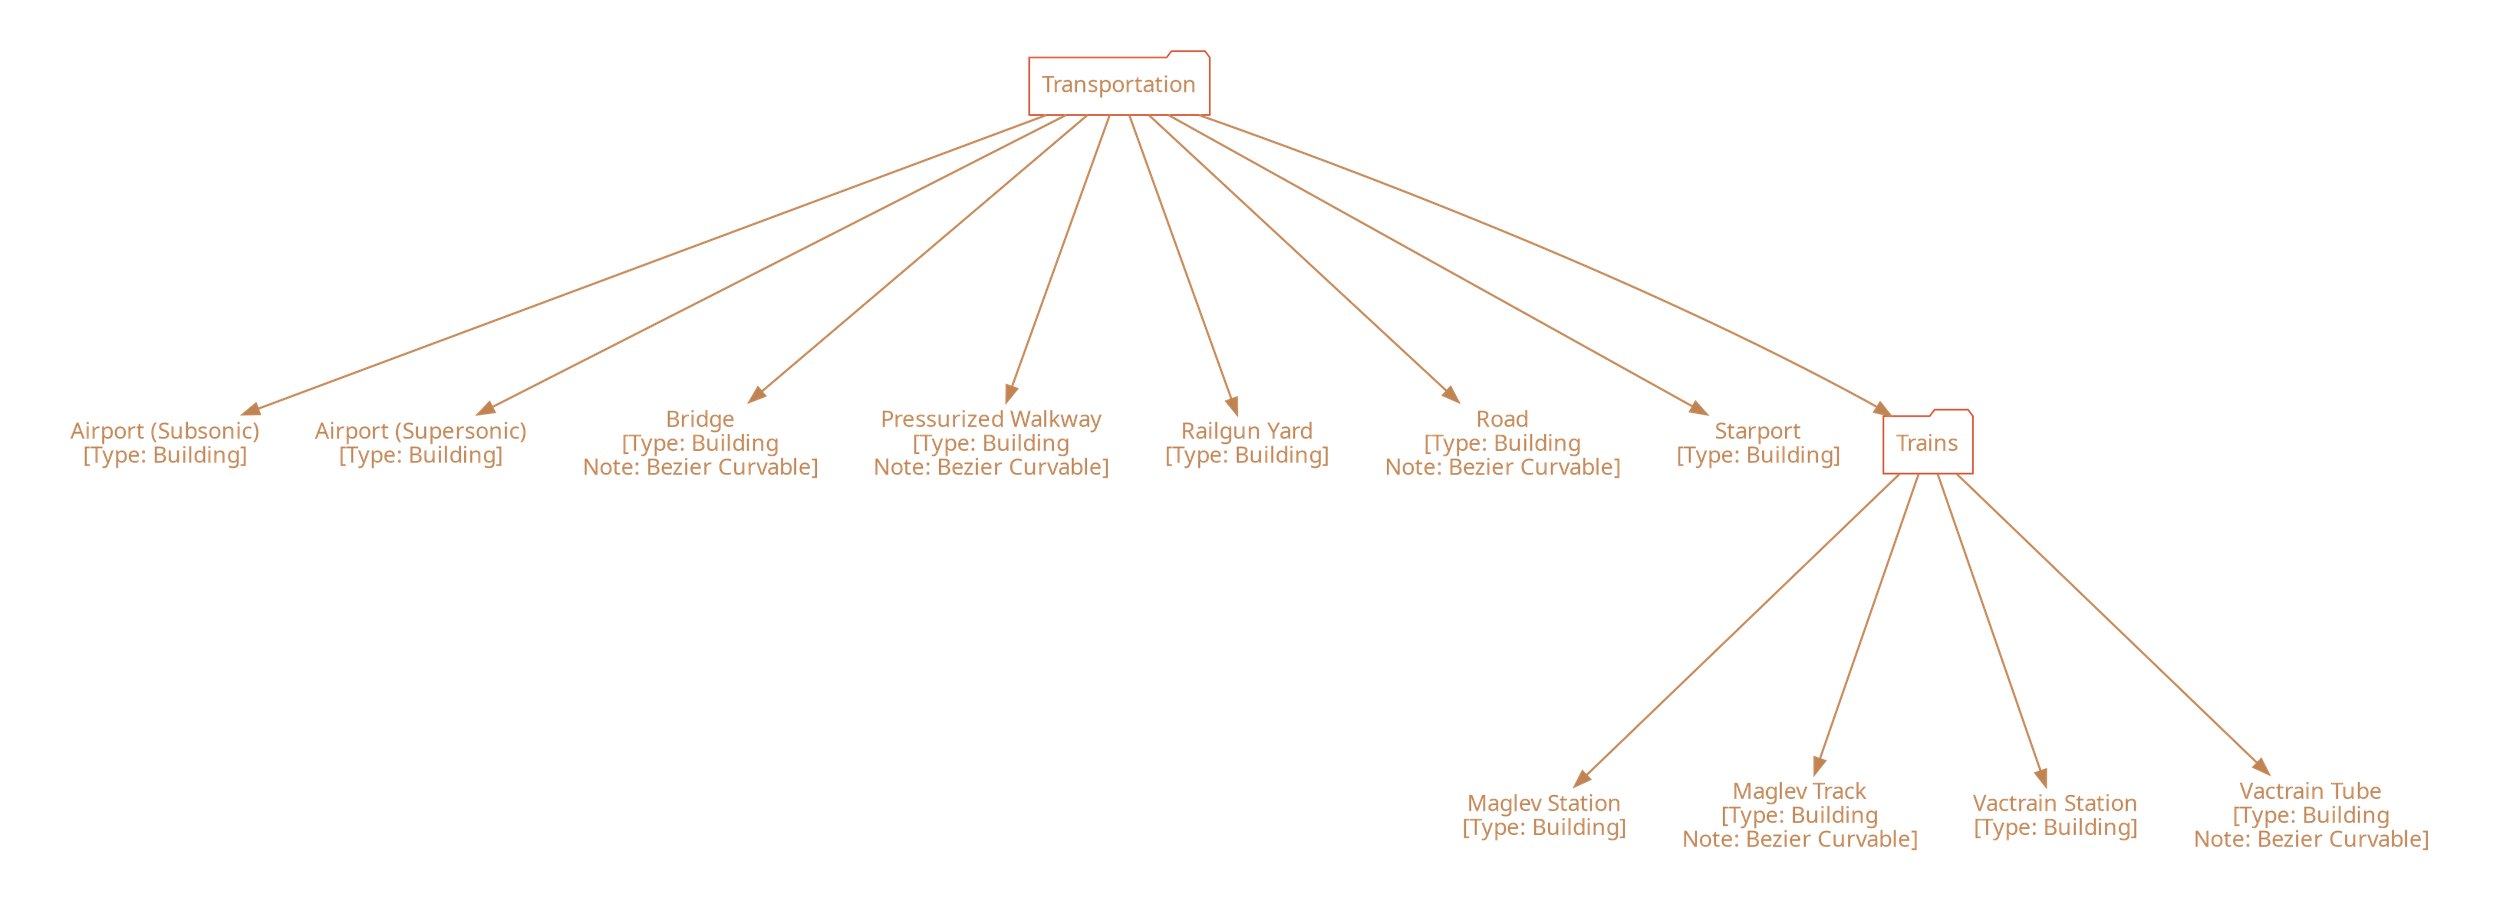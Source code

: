 /*
  This is part of the Avaneya Project Crew Handbook.
  Copyright (C) 2010, 2011, 2012
    Kshatra Corp.
  See the file License for copying conditions.
  
  To manually compile:
      $ sudo aptitude install graphviz
      $ twopi -Tpdf Units_User_Basic_Transportation.twopi.gv -o Units_User_Basic_Transportation.pdf
*/

digraph Units_User_Basic_Transportation
{
    // Graph attributes...
	bgcolor="transparent";
	margin="0";
	ratio="auto";
    ranksep="2.5";
    pad="0.5,0.5";
    compound="true";
    overlap="vpsc";
    root="Transportation";

	// Node attributes...
	node[color="#d3502dff"];
	node[fillcolor="gray10"];
    node[fontcolor="#c08453ff"];
    node[fontname="Ubuntu"];
    node[shape="none"]
	
	// Edge attributes...
	edge[color="#c08453ff"];
	edge[penwidth="1.3"];

    // Units...
    "Airport (Subsonic)"[label="Airport (Subsonic)\n[Type: Building]"];
    "Airport (Supersonic)"[label="Airport (Supersonic)\n[Type: Building]"];
    "Bridge"[label="Bridge\n[Type: Building\nNote: Bezier Curvable]"];
    "Maglev Station"[label="Maglev Station\n[Type: Building]"];
    "Maglev Track"[label="Maglev Track\n[Type: Building\nNote: Bezier Curvable]"];
    "Pressurized Walkway"[label="Pressurized Walkway\n[Type: Building\nNote: Bezier Curvable]"];
    "Railgun Yard"[label="Railgun Yard\n[Type: Building]"];
    "Road"[label="Road\n[Type: Building\nNote: Bezier Curvable]"];
    "Starport"[label="Starport\n[Type: Building]"];
    "Vactrain Station"[label="Vactrain Station\n[Type: Building]"];
    "Vactrain Tube"[label="Vactrain Tube\n[Type: Building\nNote: Bezier Curvable]"];

    // Categorical relations, but not build dependencies...
    "Transportation"[shape="folder"];
        "Transportation" -> "Airport (Subsonic)";
        "Transportation" -> "Airport (Supersonic)";
        "Transportation" -> "Bridge";
        "Transportation" -> "Pressurized Walkway";
        "Transportation" -> "Railgun Yard";
        "Transportation" -> "Road";
        "Transportation" -> "Starport";
        "Trains"[shape="folder"];
        "Transportation" -> "Trains";
            "Trains" -> "Maglev Station";
            "Trains" -> "Maglev Track";
            "Trains" -> "Vactrain Station";
            "Trains" -> "Vactrain Tube";
}
